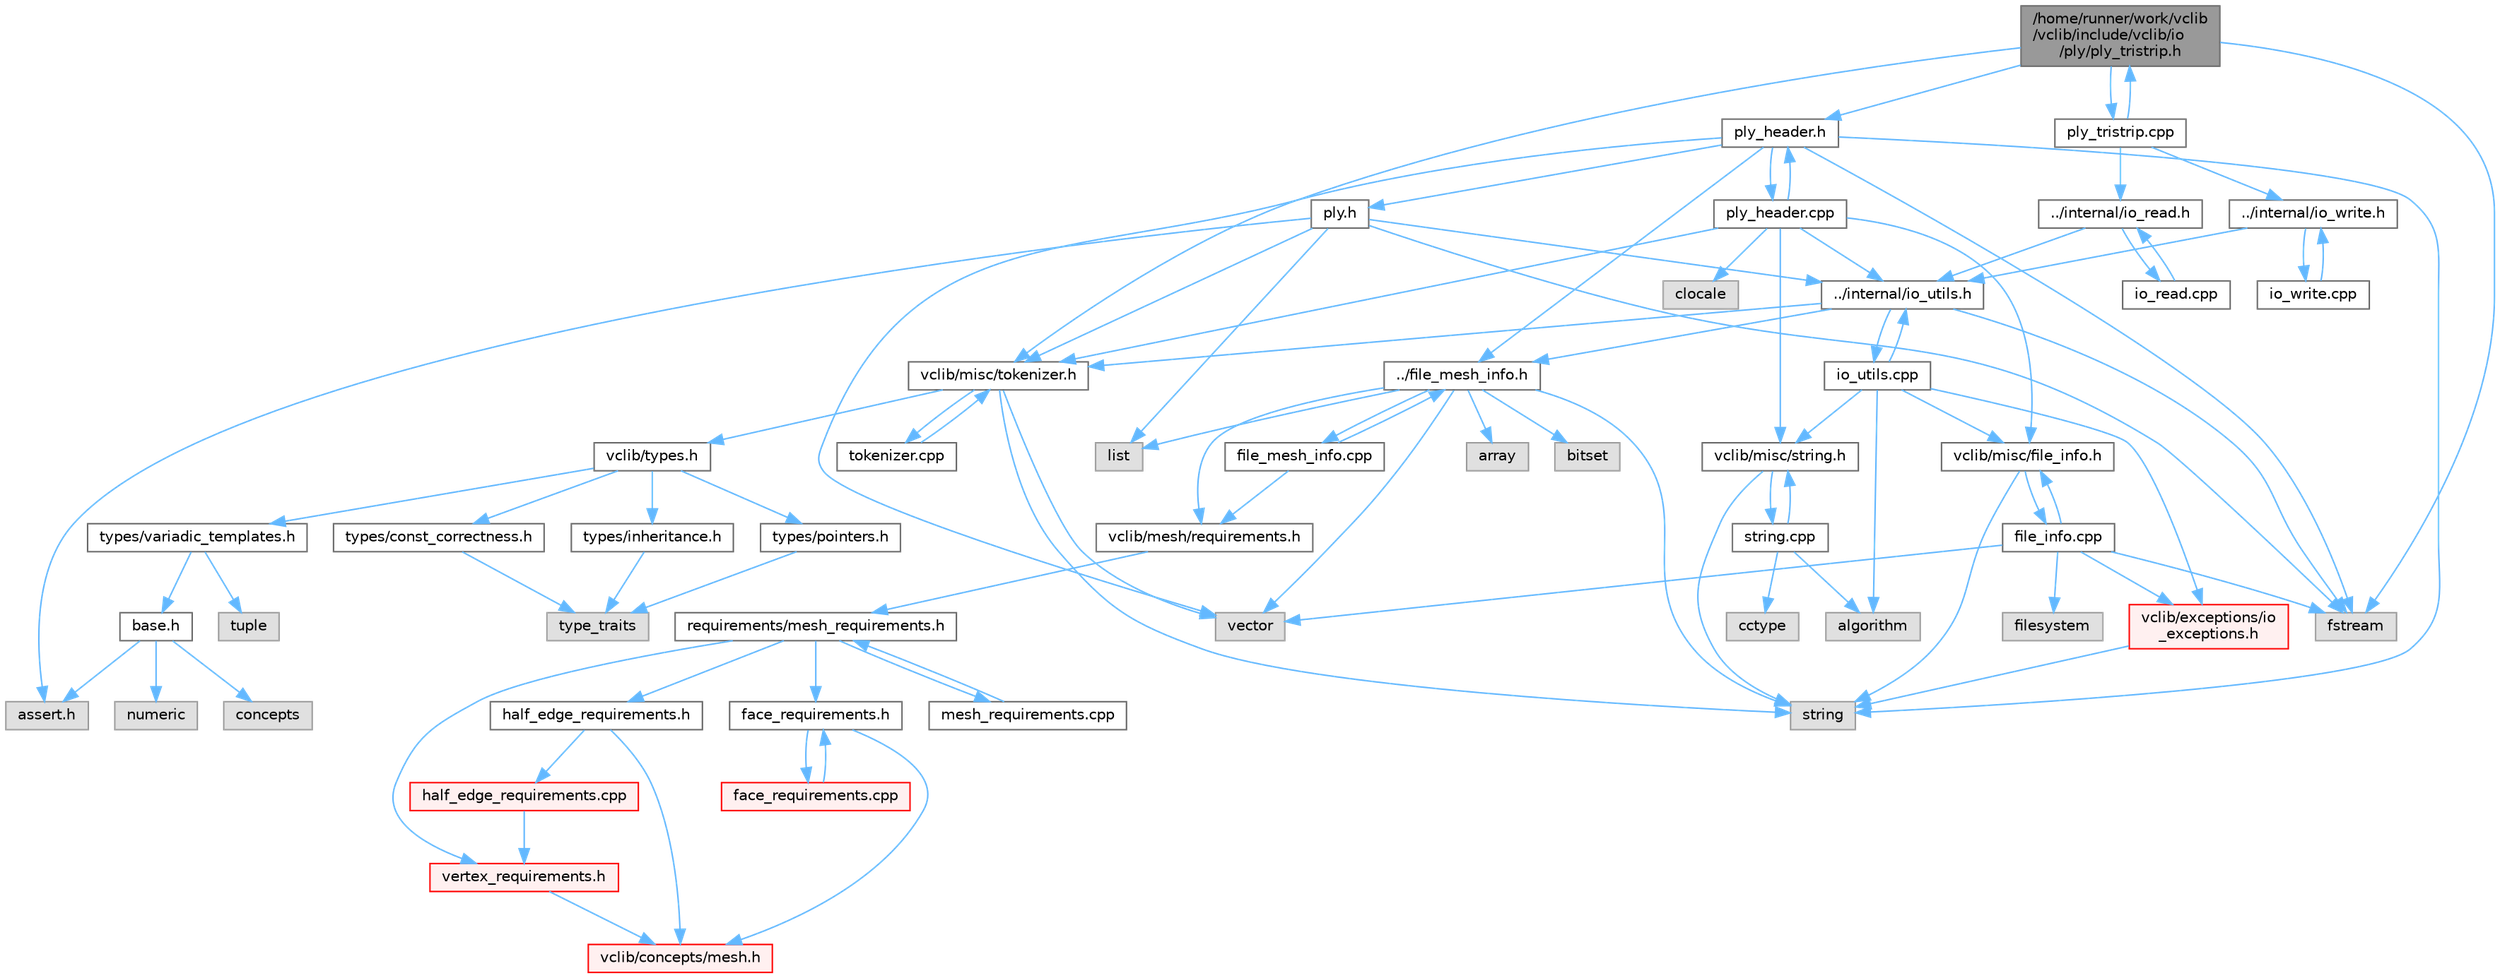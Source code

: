 digraph "/home/runner/work/vclib/vclib/include/vclib/io/ply/ply_tristrip.h"
{
 // LATEX_PDF_SIZE
  bgcolor="transparent";
  edge [fontname=Helvetica,fontsize=10,labelfontname=Helvetica,labelfontsize=10];
  node [fontname=Helvetica,fontsize=10,shape=box,height=0.2,width=0.4];
  Node1 [label="/home/runner/work/vclib\l/vclib/include/vclib/io\l/ply/ply_tristrip.h",height=0.2,width=0.4,color="gray40", fillcolor="grey60", style="filled", fontcolor="black",tooltip=" "];
  Node1 -> Node2 [color="steelblue1",style="solid"];
  Node2 [label="ply_header.h",height=0.2,width=0.4,color="grey40", fillcolor="white", style="filled",URL="$ply__header_8h.html",tooltip=" "];
  Node2 -> Node3 [color="steelblue1",style="solid"];
  Node3 [label="vector",height=0.2,width=0.4,color="grey60", fillcolor="#E0E0E0", style="filled",tooltip=" "];
  Node2 -> Node4 [color="steelblue1",style="solid"];
  Node4 [label="string",height=0.2,width=0.4,color="grey60", fillcolor="#E0E0E0", style="filled",tooltip=" "];
  Node2 -> Node5 [color="steelblue1",style="solid"];
  Node5 [label="fstream",height=0.2,width=0.4,color="grey60", fillcolor="#E0E0E0", style="filled",tooltip=" "];
  Node2 -> Node6 [color="steelblue1",style="solid"];
  Node6 [label="../file_mesh_info.h",height=0.2,width=0.4,color="grey40", fillcolor="white", style="filled",URL="$file__mesh__info_8h.html",tooltip=" "];
  Node6 -> Node7 [color="steelblue1",style="solid"];
  Node7 [label="array",height=0.2,width=0.4,color="grey60", fillcolor="#E0E0E0", style="filled",tooltip=" "];
  Node6 -> Node8 [color="steelblue1",style="solid"];
  Node8 [label="list",height=0.2,width=0.4,color="grey60", fillcolor="#E0E0E0", style="filled",tooltip=" "];
  Node6 -> Node4 [color="steelblue1",style="solid"];
  Node6 -> Node3 [color="steelblue1",style="solid"];
  Node6 -> Node9 [color="steelblue1",style="solid"];
  Node9 [label="bitset",height=0.2,width=0.4,color="grey60", fillcolor="#E0E0E0", style="filled",tooltip=" "];
  Node6 -> Node10 [color="steelblue1",style="solid"];
  Node10 [label="vclib/mesh/requirements.h",height=0.2,width=0.4,color="grey40", fillcolor="white", style="filled",URL="$requirements_8h.html",tooltip=" "];
  Node10 -> Node11 [color="steelblue1",style="solid"];
  Node11 [label="requirements/mesh_requirements.h",height=0.2,width=0.4,color="grey40", fillcolor="white", style="filled",URL="$mesh__requirements_8h.html",tooltip=" "];
  Node11 -> Node12 [color="steelblue1",style="solid"];
  Node12 [label="half_edge_requirements.h",height=0.2,width=0.4,color="grey40", fillcolor="white", style="filled",URL="$half__edge__requirements_8h.html",tooltip=" "];
  Node12 -> Node13 [color="steelblue1",style="solid"];
  Node13 [label="vclib/concepts/mesh.h",height=0.2,width=0.4,color="red", fillcolor="#FFF0F0", style="filled",URL="$concepts_2mesh_8h.html",tooltip=" "];
  Node12 -> Node77 [color="steelblue1",style="solid"];
  Node77 [label="half_edge_requirements.cpp",height=0.2,width=0.4,color="red", fillcolor="#FFF0F0", style="filled",URL="$half__edge__requirements_8cpp.html",tooltip=" "];
  Node77 -> Node78 [color="steelblue1",style="solid"];
  Node78 [label="vertex_requirements.h",height=0.2,width=0.4,color="red", fillcolor="#FFF0F0", style="filled",URL="$vertex__requirements_8h.html",tooltip=" "];
  Node78 -> Node13 [color="steelblue1",style="solid"];
  Node11 -> Node158 [color="steelblue1",style="solid"];
  Node158 [label="face_requirements.h",height=0.2,width=0.4,color="grey40", fillcolor="white", style="filled",URL="$face__requirements_8h.html",tooltip=" "];
  Node158 -> Node13 [color="steelblue1",style="solid"];
  Node158 -> Node159 [color="steelblue1",style="solid"];
  Node159 [label="face_requirements.cpp",height=0.2,width=0.4,color="red", fillcolor="#FFF0F0", style="filled",URL="$face__requirements_8cpp.html",tooltip=" "];
  Node159 -> Node158 [color="steelblue1",style="solid"];
  Node11 -> Node78 [color="steelblue1",style="solid"];
  Node11 -> Node183 [color="steelblue1",style="solid"];
  Node183 [label="mesh_requirements.cpp",height=0.2,width=0.4,color="grey40", fillcolor="white", style="filled",URL="$mesh__requirements_8cpp.html",tooltip=" "];
  Node183 -> Node11 [color="steelblue1",style="solid"];
  Node6 -> Node184 [color="steelblue1",style="solid"];
  Node184 [label="file_mesh_info.cpp",height=0.2,width=0.4,color="grey40", fillcolor="white", style="filled",URL="$file__mesh__info_8cpp.html",tooltip=" "];
  Node184 -> Node6 [color="steelblue1",style="solid"];
  Node184 -> Node10 [color="steelblue1",style="solid"];
  Node2 -> Node185 [color="steelblue1",style="solid"];
  Node185 [label="ply.h",height=0.2,width=0.4,color="grey40", fillcolor="white", style="filled",URL="$ply_8h.html",tooltip=" "];
  Node185 -> Node24 [color="steelblue1",style="solid"];
  Node24 [label="assert.h",height=0.2,width=0.4,color="grey60", fillcolor="#E0E0E0", style="filled",tooltip=" "];
  Node185 -> Node5 [color="steelblue1",style="solid"];
  Node185 -> Node8 [color="steelblue1",style="solid"];
  Node185 -> Node186 [color="steelblue1",style="solid"];
  Node186 [label="vclib/misc/tokenizer.h",height=0.2,width=0.4,color="grey40", fillcolor="white", style="filled",URL="$tokenizer_8h.html",tooltip=" "];
  Node186 -> Node4 [color="steelblue1",style="solid"];
  Node186 -> Node3 [color="steelblue1",style="solid"];
  Node186 -> Node17 [color="steelblue1",style="solid"];
  Node17 [label="vclib/types.h",height=0.2,width=0.4,color="grey40", fillcolor="white", style="filled",URL="$types_8h.html",tooltip=" "];
  Node17 -> Node18 [color="steelblue1",style="solid"];
  Node18 [label="types/const_correctness.h",height=0.2,width=0.4,color="grey40", fillcolor="white", style="filled",URL="$types_2const__correctness_8h.html",tooltip=" "];
  Node18 -> Node19 [color="steelblue1",style="solid"];
  Node19 [label="type_traits",height=0.2,width=0.4,color="grey60", fillcolor="#E0E0E0", style="filled",tooltip=" "];
  Node17 -> Node20 [color="steelblue1",style="solid"];
  Node20 [label="types/inheritance.h",height=0.2,width=0.4,color="grey40", fillcolor="white", style="filled",URL="$inheritance_8h.html",tooltip=" "];
  Node20 -> Node19 [color="steelblue1",style="solid"];
  Node17 -> Node21 [color="steelblue1",style="solid"];
  Node21 [label="types/pointers.h",height=0.2,width=0.4,color="grey40", fillcolor="white", style="filled",URL="$types_2pointers_8h.html",tooltip=" "];
  Node21 -> Node19 [color="steelblue1",style="solid"];
  Node17 -> Node22 [color="steelblue1",style="solid"];
  Node22 [label="types/variadic_templates.h",height=0.2,width=0.4,color="grey40", fillcolor="white", style="filled",URL="$variadic__templates_8h.html",tooltip=" "];
  Node22 -> Node23 [color="steelblue1",style="solid"];
  Node23 [label="base.h",height=0.2,width=0.4,color="grey40", fillcolor="white", style="filled",URL="$types_2base_8h.html",tooltip=" "];
  Node23 -> Node24 [color="steelblue1",style="solid"];
  Node23 -> Node25 [color="steelblue1",style="solid"];
  Node25 [label="concepts",height=0.2,width=0.4,color="grey60", fillcolor="#E0E0E0", style="filled",tooltip=" "];
  Node23 -> Node26 [color="steelblue1",style="solid"];
  Node26 [label="numeric",height=0.2,width=0.4,color="grey60", fillcolor="#E0E0E0", style="filled",tooltip=" "];
  Node22 -> Node27 [color="steelblue1",style="solid"];
  Node27 [label="tuple",height=0.2,width=0.4,color="grey60", fillcolor="#E0E0E0", style="filled",tooltip=" "];
  Node186 -> Node187 [color="steelblue1",style="solid"];
  Node187 [label="tokenizer.cpp",height=0.2,width=0.4,color="grey40", fillcolor="white", style="filled",URL="$tokenizer_8cpp.html",tooltip=" "];
  Node187 -> Node186 [color="steelblue1",style="solid"];
  Node185 -> Node188 [color="steelblue1",style="solid"];
  Node188 [label="../internal/io_utils.h",height=0.2,width=0.4,color="grey40", fillcolor="white", style="filled",URL="$io__utils_8h.html",tooltip=" "];
  Node188 -> Node5 [color="steelblue1",style="solid"];
  Node188 -> Node6 [color="steelblue1",style="solid"];
  Node188 -> Node186 [color="steelblue1",style="solid"];
  Node188 -> Node189 [color="steelblue1",style="solid"];
  Node189 [label="io_utils.cpp",height=0.2,width=0.4,color="grey40", fillcolor="white", style="filled",URL="$io__utils_8cpp.html",tooltip=" "];
  Node189 -> Node188 [color="steelblue1",style="solid"];
  Node189 -> Node98 [color="steelblue1",style="solid"];
  Node98 [label="algorithm",height=0.2,width=0.4,color="grey60", fillcolor="#E0E0E0", style="filled",tooltip=" "];
  Node189 -> Node190 [color="steelblue1",style="solid"];
  Node190 [label="vclib/exceptions/io\l_exceptions.h",height=0.2,width=0.4,color="red", fillcolor="#FFF0F0", style="filled",URL="$io__exceptions_8h.html",tooltip=" "];
  Node190 -> Node4 [color="steelblue1",style="solid"];
  Node189 -> Node191 [color="steelblue1",style="solid"];
  Node191 [label="vclib/misc/file_info.h",height=0.2,width=0.4,color="grey40", fillcolor="white", style="filled",URL="$file__info_8h.html",tooltip=" "];
  Node191 -> Node4 [color="steelblue1",style="solid"];
  Node191 -> Node192 [color="steelblue1",style="solid"];
  Node192 [label="file_info.cpp",height=0.2,width=0.4,color="grey40", fillcolor="white", style="filled",URL="$file__info_8cpp.html",tooltip=" "];
  Node192 -> Node191 [color="steelblue1",style="solid"];
  Node192 -> Node5 [color="steelblue1",style="solid"];
  Node192 -> Node193 [color="steelblue1",style="solid"];
  Node193 [label="filesystem",height=0.2,width=0.4,color="grey60", fillcolor="#E0E0E0", style="filled",tooltip=" "];
  Node192 -> Node3 [color="steelblue1",style="solid"];
  Node192 -> Node190 [color="steelblue1",style="solid"];
  Node189 -> Node194 [color="steelblue1",style="solid"];
  Node194 [label="vclib/misc/string.h",height=0.2,width=0.4,color="grey40", fillcolor="white", style="filled",URL="$string_8h.html",tooltip=" "];
  Node194 -> Node4 [color="steelblue1",style="solid"];
  Node194 -> Node195 [color="steelblue1",style="solid"];
  Node195 [label="string.cpp",height=0.2,width=0.4,color="grey40", fillcolor="white", style="filled",URL="$string_8cpp.html",tooltip=" "];
  Node195 -> Node194 [color="steelblue1",style="solid"];
  Node195 -> Node98 [color="steelblue1",style="solid"];
  Node195 -> Node196 [color="steelblue1",style="solid"];
  Node196 [label="cctype",height=0.2,width=0.4,color="grey60", fillcolor="#E0E0E0", style="filled",tooltip=" "];
  Node2 -> Node197 [color="steelblue1",style="solid"];
  Node197 [label="ply_header.cpp",height=0.2,width=0.4,color="grey40", fillcolor="white", style="filled",URL="$ply__header_8cpp.html",tooltip=" "];
  Node197 -> Node2 [color="steelblue1",style="solid"];
  Node197 -> Node198 [color="steelblue1",style="solid"];
  Node198 [label="clocale",height=0.2,width=0.4,color="grey60", fillcolor="#E0E0E0", style="filled",tooltip=" "];
  Node197 -> Node191 [color="steelblue1",style="solid"];
  Node197 -> Node194 [color="steelblue1",style="solid"];
  Node197 -> Node186 [color="steelblue1",style="solid"];
  Node197 -> Node188 [color="steelblue1",style="solid"];
  Node1 -> Node5 [color="steelblue1",style="solid"];
  Node1 -> Node186 [color="steelblue1",style="solid"];
  Node1 -> Node199 [color="steelblue1",style="solid"];
  Node199 [label="ply_tristrip.cpp",height=0.2,width=0.4,color="grey40", fillcolor="white", style="filled",URL="$ply__tristrip_8cpp.html",tooltip=" "];
  Node199 -> Node1 [color="steelblue1",style="solid"];
  Node199 -> Node200 [color="steelblue1",style="solid"];
  Node200 [label="../internal/io_read.h",height=0.2,width=0.4,color="grey40", fillcolor="white", style="filled",URL="$io__read_8h.html",tooltip=" "];
  Node200 -> Node188 [color="steelblue1",style="solid"];
  Node200 -> Node201 [color="steelblue1",style="solid"];
  Node201 [label="io_read.cpp",height=0.2,width=0.4,color="grey40", fillcolor="white", style="filled",URL="$io__read_8cpp.html",tooltip=" "];
  Node201 -> Node200 [color="steelblue1",style="solid"];
  Node199 -> Node202 [color="steelblue1",style="solid"];
  Node202 [label="../internal/io_write.h",height=0.2,width=0.4,color="grey40", fillcolor="white", style="filled",URL="$io__write_8h.html",tooltip=" "];
  Node202 -> Node188 [color="steelblue1",style="solid"];
  Node202 -> Node203 [color="steelblue1",style="solid"];
  Node203 [label="io_write.cpp",height=0.2,width=0.4,color="grey40", fillcolor="white", style="filled",URL="$io__write_8cpp.html",tooltip=" "];
  Node203 -> Node202 [color="steelblue1",style="solid"];
}
